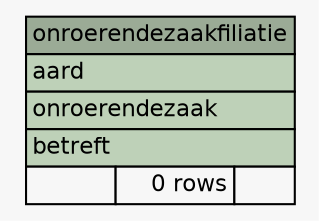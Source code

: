 // dot 2.43.0 on Linux 6.5.0-15-generic
// SchemaSpy rev Unknown
digraph "onroerendezaakfiliatie" {
  graph [
    rankdir="RL"
    bgcolor="#f7f7f7"
    nodesep="0.18"
    ranksep="0.46"
    fontname="Helvetica"
    fontsize="11"
  ];
  node [
    fontname="Helvetica"
    fontsize="11"
    shape="plaintext"
  ];
  edge [
    arrowsize="0.8"
  ];
  "onroerendezaakfiliatie" [
    label=<
    <TABLE BORDER="0" CELLBORDER="1" CELLSPACING="0" BGCOLOR="#ffffff">
      <TR><TD COLSPAN="3" BGCOLOR="#9bab96" ALIGN="CENTER">onroerendezaakfiliatie</TD></TR>
      <TR><TD PORT="aard" COLSPAN="3" BGCOLOR="#bed1b8" ALIGN="LEFT">aard</TD></TR>
      <TR><TD PORT="onroerendezaak" COLSPAN="3" BGCOLOR="#bed1b8" ALIGN="LEFT">onroerendezaak</TD></TR>
      <TR><TD PORT="betreft" COLSPAN="3" BGCOLOR="#bed1b8" ALIGN="LEFT">betreft</TD></TR>
      <TR><TD ALIGN="LEFT" BGCOLOR="#f7f7f7">  </TD><TD ALIGN="RIGHT" BGCOLOR="#f7f7f7">0 rows</TD><TD ALIGN="RIGHT" BGCOLOR="#f7f7f7">  </TD></TR>
    </TABLE>>
    URL="tables/onroerendezaakfiliatie.html"
    tooltip="onroerendezaakfiliatie"
  ];
}
